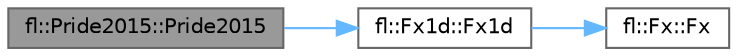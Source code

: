 digraph "fl::Pride2015::Pride2015"
{
 // INTERACTIVE_SVG=YES
 // LATEX_PDF_SIZE
  bgcolor="transparent";
  edge [fontname=Helvetica,fontsize=10,labelfontname=Helvetica,labelfontsize=10];
  node [fontname=Helvetica,fontsize=10,shape=box,height=0.2,width=0.4];
  rankdir="LR";
  Node1 [id="Node000001",label="fl::Pride2015::Pride2015",height=0.2,width=0.4,color="gray40", fillcolor="grey60", style="filled", fontcolor="black",tooltip=" "];
  Node1 -> Node2 [id="edge1_Node000001_Node000002",color="steelblue1",style="solid",tooltip=" "];
  Node2 [id="Node000002",label="fl::Fx1d::Fx1d",height=0.2,width=0.4,color="grey40", fillcolor="white", style="filled",URL="$d4/d1c/classfl_1_1_fx1d_ab7fbbc350f5c43865846e2338b502c41.html#ab7fbbc350f5c43865846e2338b502c41",tooltip=" "];
  Node2 -> Node3 [id="edge2_Node000002_Node000003",color="steelblue1",style="solid",tooltip=" "];
  Node3 [id="Node000003",label="fl::Fx::Fx",height=0.2,width=0.4,color="grey40", fillcolor="white", style="filled",URL="$da/d5d/classfl_1_1_fx_aa4a990c2a2d04e57046cf8b0f64ce4e7.html#aa4a990c2a2d04e57046cf8b0f64ce4e7",tooltip=" "];
}

